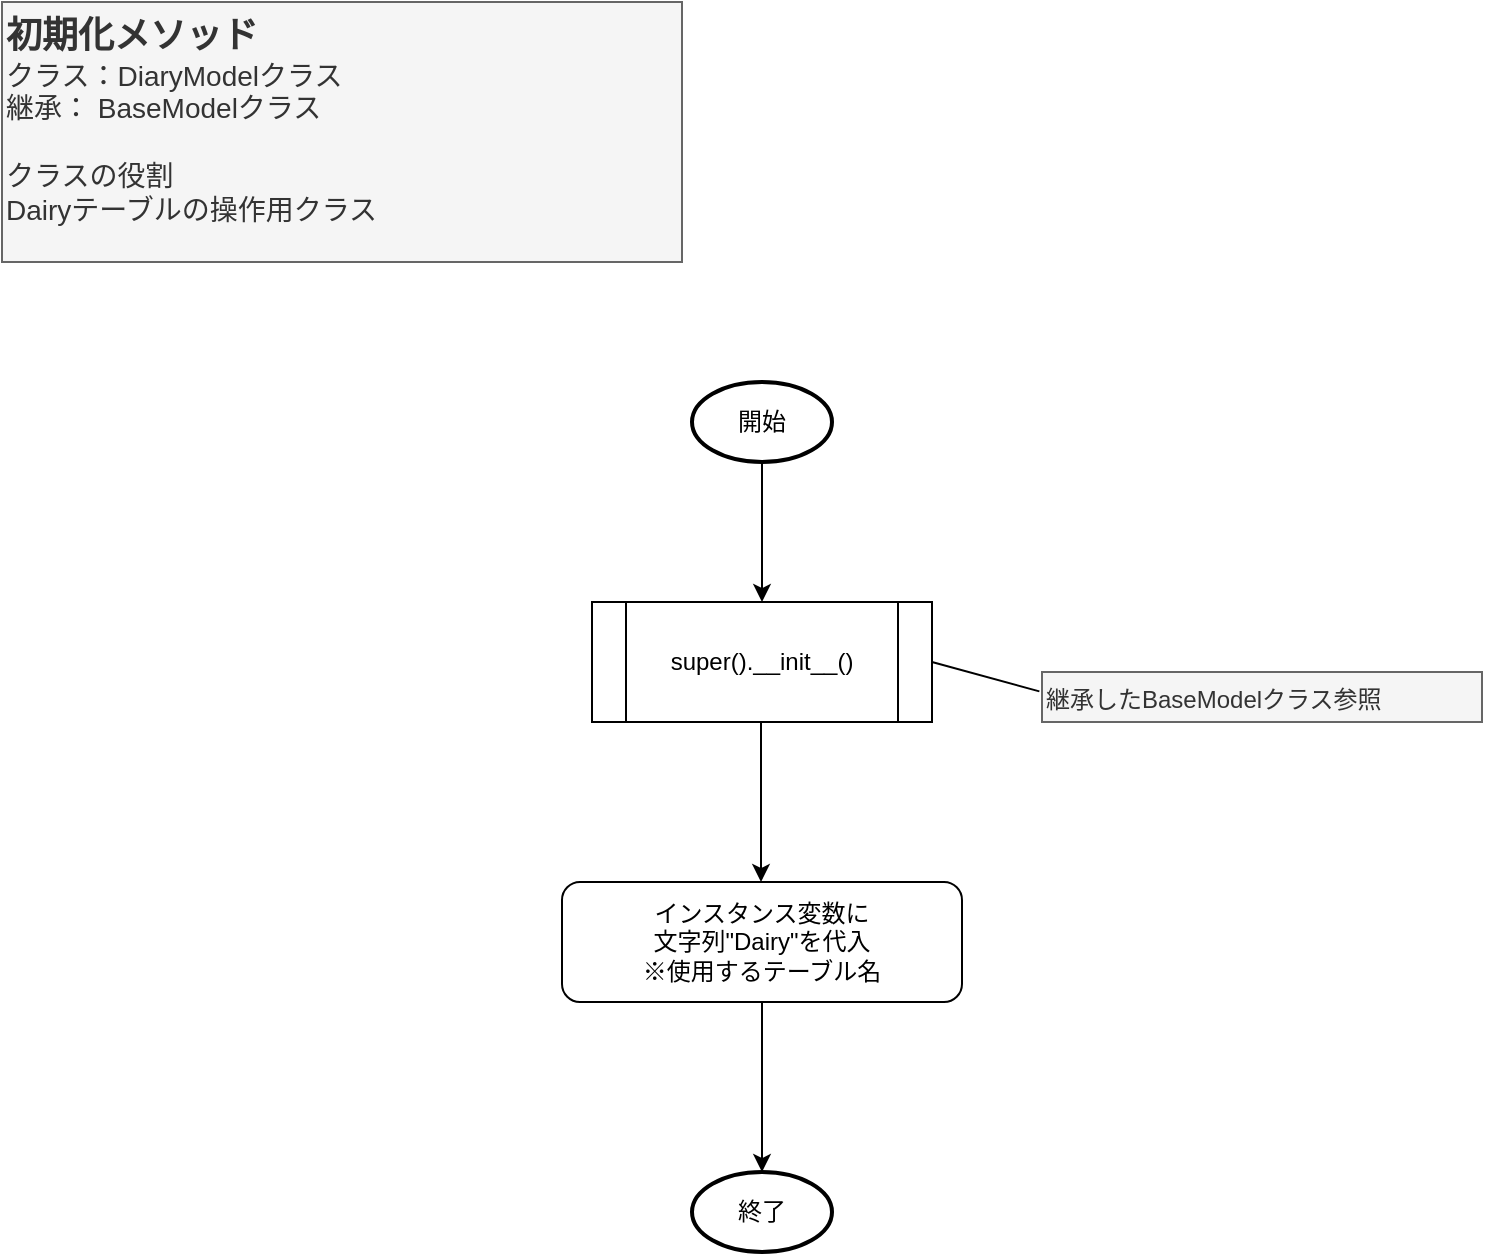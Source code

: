 <mxfile version="24.2.5" type="device">
  <diagram id="aBqa358TGZD0FK5zfrbV" name="__init__(DiaryModelクラス)">
    <mxGraphModel dx="1036" dy="606" grid="1" gridSize="10" guides="1" tooltips="1" connect="1" arrows="1" fold="1" page="1" pageScale="1" pageWidth="827" pageHeight="1169" math="0" shadow="0">
      <root>
        <mxCell id="0" />
        <mxCell id="1" parent="0" />
        <mxCell id="VARqnSXLmOutaZDCsmGK-1" value="" style="edgeStyle=orthogonalEdgeStyle;rounded=0;orthogonalLoop=1;jettySize=auto;html=1;" parent="1" source="VARqnSXLmOutaZDCsmGK-2" edge="1">
          <mxGeometry relative="1" as="geometry">
            <mxPoint x="400" y="320" as="targetPoint" />
          </mxGeometry>
        </mxCell>
        <mxCell id="VARqnSXLmOutaZDCsmGK-2" value="開始" style="strokeWidth=2;html=1;shape=mxgraph.flowchart.start_1;whiteSpace=wrap;" parent="1" vertex="1">
          <mxGeometry x="365" y="210" width="70" height="40" as="geometry" />
        </mxCell>
        <mxCell id="VARqnSXLmOutaZDCsmGK-3" value="" style="edgeStyle=orthogonalEdgeStyle;rounded=0;orthogonalLoop=1;jettySize=auto;html=1;" parent="1" edge="1">
          <mxGeometry relative="1" as="geometry">
            <mxPoint x="399.5" y="380" as="sourcePoint" />
            <mxPoint x="399.5" y="460" as="targetPoint" />
          </mxGeometry>
        </mxCell>
        <mxCell id="VARqnSXLmOutaZDCsmGK-4" value="" style="edgeStyle=orthogonalEdgeStyle;rounded=0;orthogonalLoop=1;jettySize=auto;html=1;" parent="1" source="VARqnSXLmOutaZDCsmGK-5" target="VARqnSXLmOutaZDCsmGK-11" edge="1">
          <mxGeometry relative="1" as="geometry" />
        </mxCell>
        <mxCell id="VARqnSXLmOutaZDCsmGK-5" value="インスタンス変数に&lt;div&gt;文字列&quot;Dairy&quot;を&lt;span style=&quot;background-color: initial;&quot;&gt;代入&lt;/span&gt;&lt;div&gt;※使用するテーブル名&lt;/div&gt;&lt;/div&gt;" style="rounded=1;whiteSpace=wrap;html=1;" parent="1" vertex="1">
          <mxGeometry x="300" y="460" width="200" height="60" as="geometry" />
        </mxCell>
        <mxCell id="VARqnSXLmOutaZDCsmGK-7" style="rounded=0;orthogonalLoop=1;jettySize=auto;html=1;entryX=1;entryY=0.5;entryDx=0;entryDy=0;exitX=-0.006;exitY=0.387;exitDx=0;exitDy=0;exitPerimeter=0;endArrow=none;endFill=0;" parent="1" source="VARqnSXLmOutaZDCsmGK-8" target="jA-4OWDLc5Oh-bONXaVW-1" edge="1">
          <mxGeometry relative="1" as="geometry">
            <mxPoint x="500" y="360" as="targetPoint" />
          </mxGeometry>
        </mxCell>
        <mxCell id="VARqnSXLmOutaZDCsmGK-8" value="継承したBaseModelクラス参照" style="text;html=1;align=left;verticalAlign=top;whiteSpace=wrap;rounded=0;fillColor=#f5f5f5;fontColor=#333333;strokeColor=#666666;" parent="1" vertex="1">
          <mxGeometry x="540" y="355" width="220" height="25" as="geometry" />
        </mxCell>
        <mxCell id="VARqnSXLmOutaZDCsmGK-11" value="終了" style="strokeWidth=2;html=1;shape=mxgraph.flowchart.start_1;whiteSpace=wrap;" parent="1" vertex="1">
          <mxGeometry x="365" y="605" width="70" height="40" as="geometry" />
        </mxCell>
        <mxCell id="jA-4OWDLc5Oh-bONXaVW-1" value="super().__init__()" style="shape=process;whiteSpace=wrap;html=1;backgroundOutline=1;" parent="1" vertex="1">
          <mxGeometry x="315" y="320" width="170" height="60" as="geometry" />
        </mxCell>
        <mxCell id="fjfwxLT49g3BWu9ipQGn-1" value="&lt;b style=&quot;&quot;&gt;&lt;font style=&quot;&quot;&gt;&lt;font style=&quot;font-size: 18px;&quot;&gt;初期化メソッド&lt;/font&gt;&lt;/font&gt;&lt;/b&gt;&lt;div&gt;&lt;font style=&quot;font-size: 14px;&quot;&gt;クラス：DiaryModelクラス&lt;/font&gt;&lt;/div&gt;&lt;div&gt;&lt;div style=&quot;font-size: 14px;&quot;&gt;&lt;font style=&quot;font-size: 14px;&quot;&gt;継承： BaseModelクラス&lt;/font&gt;&lt;/div&gt;&lt;/div&gt;&lt;div style=&quot;font-size: 14px;&quot;&gt;&lt;font style=&quot;font-size: 14px;&quot;&gt;&lt;br&gt;&lt;/font&gt;&lt;/div&gt;&lt;div style=&quot;font-size: 14px;&quot;&gt;&lt;font style=&quot;font-size: 14px;&quot;&gt;クラスの役割&lt;/font&gt;&lt;/div&gt;&lt;div style=&quot;font-size: 14px;&quot;&gt;&lt;font style=&quot;font-size: 14px;&quot;&gt;Dairyテーブルの操作用クラス&lt;/font&gt;&lt;/div&gt;" style="text;html=1;align=left;verticalAlign=top;whiteSpace=wrap;rounded=0;fillColor=#f5f5f5;fontColor=#333333;strokeColor=#666666;" parent="1" vertex="1">
          <mxGeometry x="20" y="20" width="340" height="130" as="geometry" />
        </mxCell>
      </root>
    </mxGraphModel>
  </diagram>
</mxfile>
